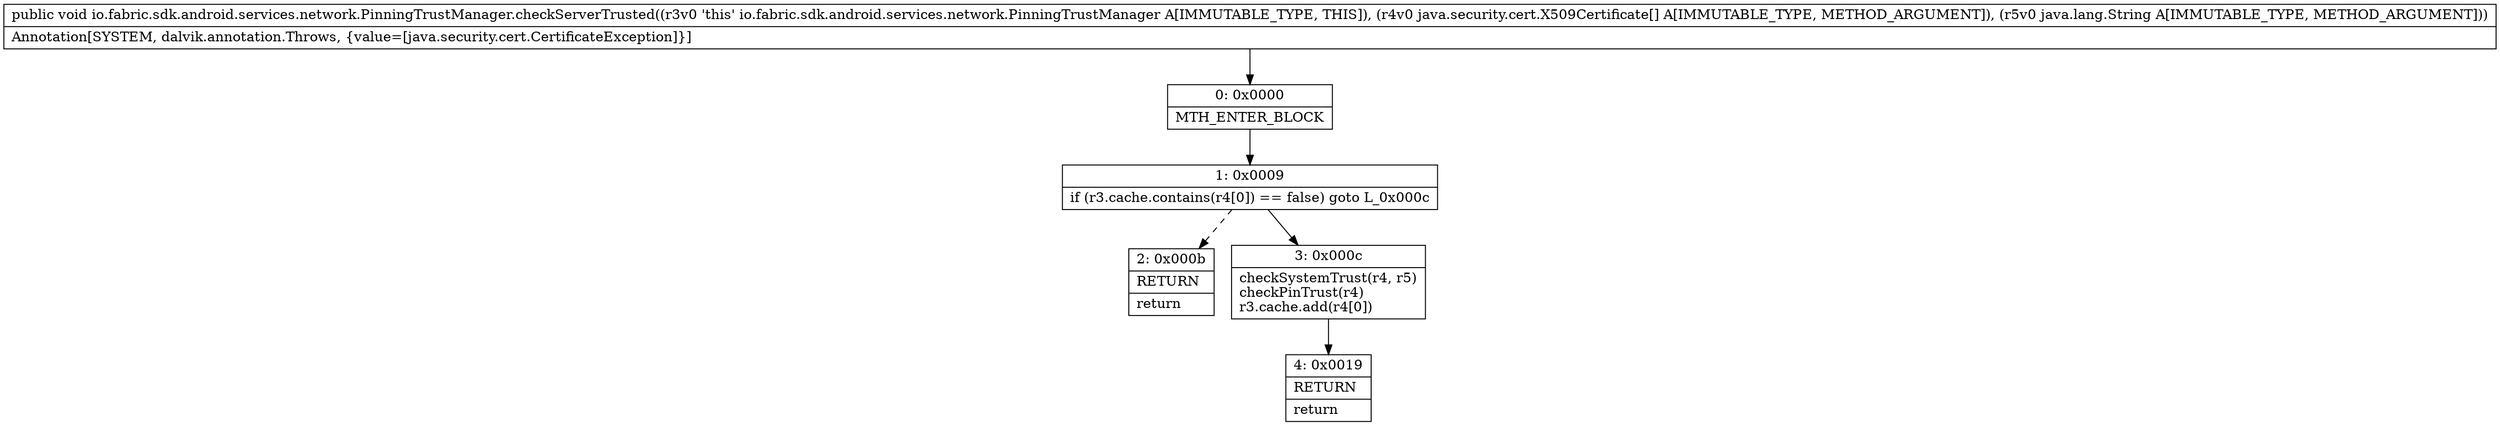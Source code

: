 digraph "CFG forio.fabric.sdk.android.services.network.PinningTrustManager.checkServerTrusted([Ljava\/security\/cert\/X509Certificate;Ljava\/lang\/String;)V" {
Node_0 [shape=record,label="{0\:\ 0x0000|MTH_ENTER_BLOCK\l}"];
Node_1 [shape=record,label="{1\:\ 0x0009|if (r3.cache.contains(r4[0]) == false) goto L_0x000c\l}"];
Node_2 [shape=record,label="{2\:\ 0x000b|RETURN\l|return\l}"];
Node_3 [shape=record,label="{3\:\ 0x000c|checkSystemTrust(r4, r5)\lcheckPinTrust(r4)\lr3.cache.add(r4[0])\l}"];
Node_4 [shape=record,label="{4\:\ 0x0019|RETURN\l|return\l}"];
MethodNode[shape=record,label="{public void io.fabric.sdk.android.services.network.PinningTrustManager.checkServerTrusted((r3v0 'this' io.fabric.sdk.android.services.network.PinningTrustManager A[IMMUTABLE_TYPE, THIS]), (r4v0 java.security.cert.X509Certificate[] A[IMMUTABLE_TYPE, METHOD_ARGUMENT]), (r5v0 java.lang.String A[IMMUTABLE_TYPE, METHOD_ARGUMENT]))  | Annotation[SYSTEM, dalvik.annotation.Throws, \{value=[java.security.cert.CertificateException]\}]\l}"];
MethodNode -> Node_0;
Node_0 -> Node_1;
Node_1 -> Node_2[style=dashed];
Node_1 -> Node_3;
Node_3 -> Node_4;
}

